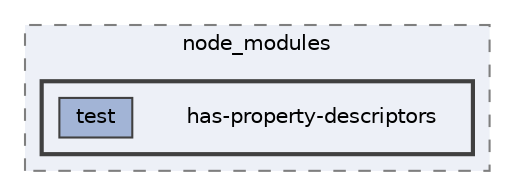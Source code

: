 digraph "has-property-descriptors"
{
 // INTERACTIVE_SVG=YES
 // LATEX_PDF_SIZE
  bgcolor="transparent";
  edge [fontname=Helvetica,fontsize=10,labelfontname=Helvetica,labelfontsize=10];
  node [fontname=Helvetica,fontsize=10,shape=box,height=0.2,width=0.4];
  compound=true
  subgraph clusterdir_a7123d6b295578c61fe01482133a4996 {
    graph [ bgcolor="#edf0f7", pencolor="grey50", label="node_modules", fontname=Helvetica,fontsize=10 style="filled,dashed", URL="dir_a7123d6b295578c61fe01482133a4996.html",tooltip=""]
  subgraph clusterdir_e87213859b9201860caa6392e65ebba4 {
    graph [ bgcolor="#edf0f7", pencolor="grey25", label="", fontname=Helvetica,fontsize=10 style="filled,bold", URL="dir_e87213859b9201860caa6392e65ebba4.html",tooltip=""]
    dir_e87213859b9201860caa6392e65ebba4 [shape=plaintext, label="has-property-descriptors"];
  dir_8964c2b2067f049019b568333fabcf4f [label="test", fillcolor="#a2b4d6", color="grey25", style="filled", URL="dir_8964c2b2067f049019b568333fabcf4f.html",tooltip=""];
  }
  }
}
